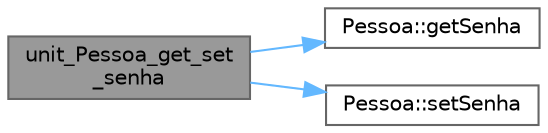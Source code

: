 digraph "unit_Pessoa_get_set_senha"
{
 // LATEX_PDF_SIZE
  bgcolor="transparent";
  edge [fontname=Helvetica,fontsize=10,labelfontname=Helvetica,labelfontsize=10];
  node [fontname=Helvetica,fontsize=10,shape=box,height=0.2,width=0.4];
  rankdir="LR";
  Node1 [id="Node000001",label="unit_Pessoa_get_set\l_senha",height=0.2,width=0.4,color="gray40", fillcolor="grey60", style="filled", fontcolor="black",tooltip=" "];
  Node1 -> Node2 [id="edge1_Node000001_Node000002",color="steelblue1",style="solid",tooltip=" "];
  Node2 [id="Node000002",label="Pessoa::getSenha",height=0.2,width=0.4,color="grey40", fillcolor="white", style="filled",URL="$class_pessoa.html#a7f8f84bdcac5c57ea6754b53e3367ffd",tooltip=" "];
  Node1 -> Node3 [id="edge2_Node000001_Node000003",color="steelblue1",style="solid",tooltip=" "];
  Node3 [id="Node000003",label="Pessoa::setSenha",height=0.2,width=0.4,color="grey40", fillcolor="white", style="filled",URL="$class_pessoa.html#a891ce76d919b1d2a28ce1f4d20a087be",tooltip=" "];
}
